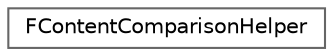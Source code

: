 digraph "Graphical Class Hierarchy"
{
 // INTERACTIVE_SVG=YES
 // LATEX_PDF_SIZE
  bgcolor="transparent";
  edge [fontname=Helvetica,fontsize=10,labelfontname=Helvetica,labelfontsize=10];
  node [fontname=Helvetica,fontsize=10,shape=box,height=0.2,width=0.4];
  rankdir="LR";
  Node0 [id="Node000000",label="FContentComparisonHelper",height=0.2,width=0.4,color="grey40", fillcolor="white", style="filled",URL="$d7/d63/classFContentComparisonHelper.html",tooltip="Helper class for performing the content comparison console command."];
}
